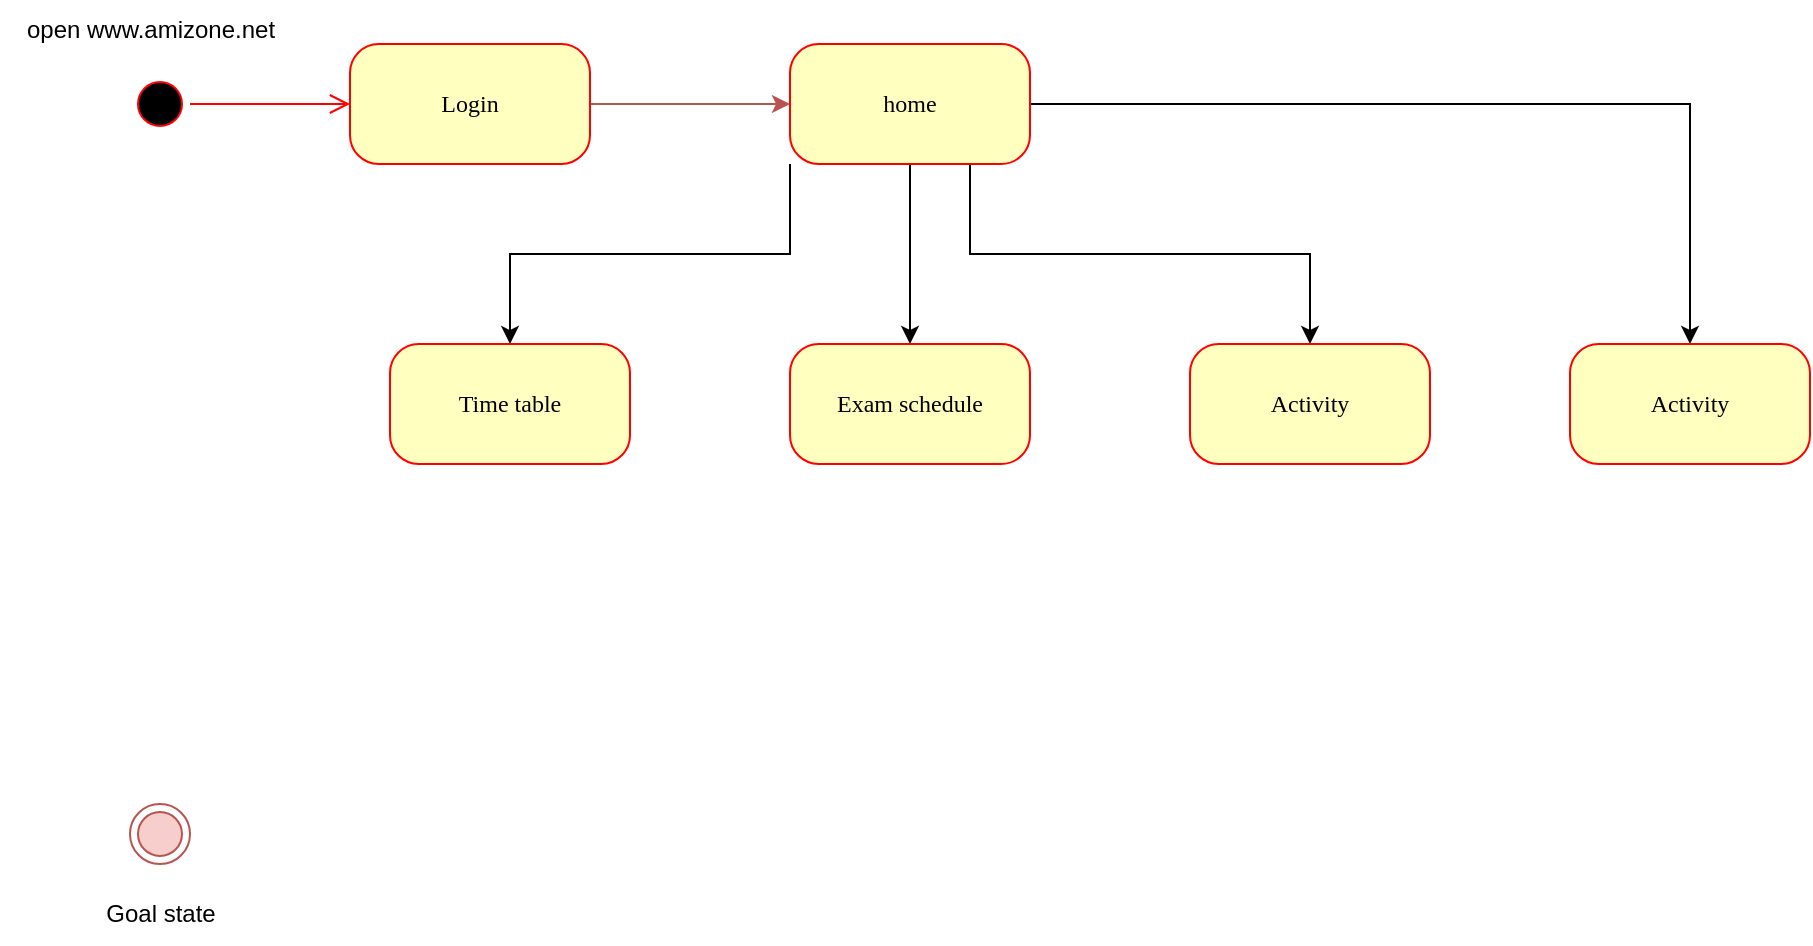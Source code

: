 <mxfile version="23.1.0" type="github">
  <diagram name="Page-1" id="58cdce13-f638-feb5-8d6f-7d28b1aa9fa0">
    <mxGraphModel dx="1434" dy="755" grid="1" gridSize="10" guides="1" tooltips="1" connect="1" arrows="1" fold="1" page="1" pageScale="1" pageWidth="1100" pageHeight="850" background="none" math="0" shadow="0">
      <root>
        <mxCell id="0" />
        <mxCell id="1" parent="0" />
        <mxCell id="382b91b5511bd0f7-1" value="" style="ellipse;html=1;shape=startState;fillColor=#000000;strokeColor=#ff0000;rounded=1;shadow=0;comic=0;labelBackgroundColor=none;fontFamily=Verdana;fontSize=12;fontColor=#000000;align=center;direction=south;" parent="1" vertex="1">
          <mxGeometry x="130" y="135" width="30" height="30" as="geometry" />
        </mxCell>
        <mxCell id="FuLLhX1Z4bMYEHbIj7ZK-2" style="edgeStyle=orthogonalEdgeStyle;rounded=0;orthogonalLoop=1;jettySize=auto;html=1;exitX=1;exitY=0.5;exitDx=0;exitDy=0;entryX=0;entryY=0.5;entryDx=0;entryDy=0;fillColor=#f8cecc;strokeColor=#b85450;" edge="1" parent="1" source="382b91b5511bd0f7-6" target="FuLLhX1Z4bMYEHbIj7ZK-1">
          <mxGeometry relative="1" as="geometry" />
        </mxCell>
        <mxCell id="382b91b5511bd0f7-6" value="Login" style="rounded=1;whiteSpace=wrap;html=1;arcSize=24;fillColor=#ffffc0;strokeColor=#ff0000;shadow=0;comic=0;labelBackgroundColor=none;fontFamily=Verdana;fontSize=12;fontColor=#000000;align=center;" parent="1" vertex="1">
          <mxGeometry x="240" y="120" width="120" height="60" as="geometry" />
        </mxCell>
        <mxCell id="2a3bc250acf0617d-9" style="edgeStyle=orthogonalEdgeStyle;html=1;labelBackgroundColor=none;endArrow=open;endSize=8;strokeColor=#ff0000;fontFamily=Verdana;fontSize=12;align=left;" parent="1" source="382b91b5511bd0f7-1" target="382b91b5511bd0f7-6" edge="1">
          <mxGeometry relative="1" as="geometry" />
        </mxCell>
        <mxCell id="FuLLhX1Z4bMYEHbIj7ZK-12" style="edgeStyle=orthogonalEdgeStyle;rounded=0;orthogonalLoop=1;jettySize=auto;html=1;exitX=0;exitY=1;exitDx=0;exitDy=0;entryX=0.5;entryY=0;entryDx=0;entryDy=0;" edge="1" parent="1" source="FuLLhX1Z4bMYEHbIj7ZK-1" target="FuLLhX1Z4bMYEHbIj7ZK-8">
          <mxGeometry relative="1" as="geometry" />
        </mxCell>
        <mxCell id="FuLLhX1Z4bMYEHbIj7ZK-13" style="edgeStyle=orthogonalEdgeStyle;rounded=0;orthogonalLoop=1;jettySize=auto;html=1;exitX=0.5;exitY=1;exitDx=0;exitDy=0;entryX=0.5;entryY=0;entryDx=0;entryDy=0;" edge="1" parent="1" source="FuLLhX1Z4bMYEHbIj7ZK-1" target="FuLLhX1Z4bMYEHbIj7ZK-7">
          <mxGeometry relative="1" as="geometry" />
        </mxCell>
        <mxCell id="FuLLhX1Z4bMYEHbIj7ZK-14" style="edgeStyle=orthogonalEdgeStyle;rounded=0;orthogonalLoop=1;jettySize=auto;html=1;exitX=0.75;exitY=1;exitDx=0;exitDy=0;entryX=0.5;entryY=0;entryDx=0;entryDy=0;" edge="1" parent="1" source="FuLLhX1Z4bMYEHbIj7ZK-1" target="FuLLhX1Z4bMYEHbIj7ZK-11">
          <mxGeometry relative="1" as="geometry" />
        </mxCell>
        <mxCell id="FuLLhX1Z4bMYEHbIj7ZK-15" style="edgeStyle=orthogonalEdgeStyle;rounded=0;orthogonalLoop=1;jettySize=auto;html=1;exitX=1;exitY=0.5;exitDx=0;exitDy=0;entryX=0.5;entryY=0;entryDx=0;entryDy=0;" edge="1" parent="1" source="FuLLhX1Z4bMYEHbIj7ZK-1" target="FuLLhX1Z4bMYEHbIj7ZK-10">
          <mxGeometry relative="1" as="geometry" />
        </mxCell>
        <mxCell id="FuLLhX1Z4bMYEHbIj7ZK-1" value="home" style="rounded=1;whiteSpace=wrap;html=1;arcSize=24;fillColor=#ffffc0;strokeColor=#ff0000;shadow=0;comic=0;labelBackgroundColor=none;fontFamily=Verdana;fontSize=12;fontColor=#000000;align=center;" vertex="1" parent="1">
          <mxGeometry x="460" y="120" width="120" height="60" as="geometry" />
        </mxCell>
        <mxCell id="FuLLhX1Z4bMYEHbIj7ZK-3" value="" style="ellipse;html=1;shape=endState;fillColor=#f8cecc;strokeColor=#b85450;" vertex="1" parent="1">
          <mxGeometry x="130" y="500" width="30" height="30" as="geometry" />
        </mxCell>
        <mxCell id="FuLLhX1Z4bMYEHbIj7ZK-4" value="open www.amizone.net" style="text;html=1;align=center;verticalAlign=middle;resizable=0;points=[];autosize=1;strokeColor=none;fillColor=none;" vertex="1" parent="1">
          <mxGeometry x="65" y="98" width="150" height="30" as="geometry" />
        </mxCell>
        <mxCell id="FuLLhX1Z4bMYEHbIj7ZK-5" value="Goal state" style="text;html=1;align=center;verticalAlign=middle;resizable=0;points=[];autosize=1;strokeColor=none;fillColor=none;" vertex="1" parent="1">
          <mxGeometry x="105" y="540" width="80" height="30" as="geometry" />
        </mxCell>
        <mxCell id="FuLLhX1Z4bMYEHbIj7ZK-7" value="Exam schedule" style="rounded=1;whiteSpace=wrap;html=1;arcSize=24;fillColor=#ffffc0;strokeColor=#ff0000;shadow=0;comic=0;labelBackgroundColor=none;fontFamily=Verdana;fontSize=12;fontColor=#000000;align=center;" vertex="1" parent="1">
          <mxGeometry x="460" y="270" width="120" height="60" as="geometry" />
        </mxCell>
        <mxCell id="FuLLhX1Z4bMYEHbIj7ZK-8" value="Time table" style="rounded=1;whiteSpace=wrap;html=1;arcSize=24;fillColor=#ffffc0;strokeColor=#ff0000;shadow=0;comic=0;labelBackgroundColor=none;fontFamily=Verdana;fontSize=12;fontColor=#000000;align=center;" vertex="1" parent="1">
          <mxGeometry x="260" y="270" width="120" height="60" as="geometry" />
        </mxCell>
        <mxCell id="FuLLhX1Z4bMYEHbIj7ZK-10" value="Activity" style="rounded=1;whiteSpace=wrap;html=1;arcSize=24;fillColor=#ffffc0;strokeColor=#ff0000;shadow=0;comic=0;labelBackgroundColor=none;fontFamily=Verdana;fontSize=12;fontColor=#000000;align=center;" vertex="1" parent="1">
          <mxGeometry x="850" y="270" width="120" height="60" as="geometry" />
        </mxCell>
        <mxCell id="FuLLhX1Z4bMYEHbIj7ZK-11" value="Activity" style="rounded=1;whiteSpace=wrap;html=1;arcSize=24;fillColor=#ffffc0;strokeColor=#ff0000;shadow=0;comic=0;labelBackgroundColor=none;fontFamily=Verdana;fontSize=12;fontColor=#000000;align=center;" vertex="1" parent="1">
          <mxGeometry x="660" y="270" width="120" height="60" as="geometry" />
        </mxCell>
      </root>
    </mxGraphModel>
  </diagram>
</mxfile>
